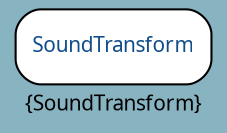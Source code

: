digraph uml {
	graph [label="Package: flash.media Inheritance", ratio=compress, rankdir=LR, size="24,12", overlap=false, fontname=Sans, fontsize=10, bgcolor="#88B3C1", fontcolor=black];
	node [label="\N", fontname=Sans, fontsize=8, shape=record, color=black, fontcolor=black];
	edge [fontname=Sans, fontsize=8, minlen=3, color=black, fontcolor=black];
	graph [label="{SoundTransform}",
		lp="53,10",
		bb="0,0,106,57"];
	"flash.media.SoundTransform" [label="{SoundTransform}", fontsize=10, fontcolor="#104E8B", style="rounded,filled", fillcolor=white, URL="../types/flash/media/SoundTransform.html", tooltip=SoundTransform, portPos=e, pos="53,39", rects="6,21,100,57", width="1.31", height="0.50"];
}
